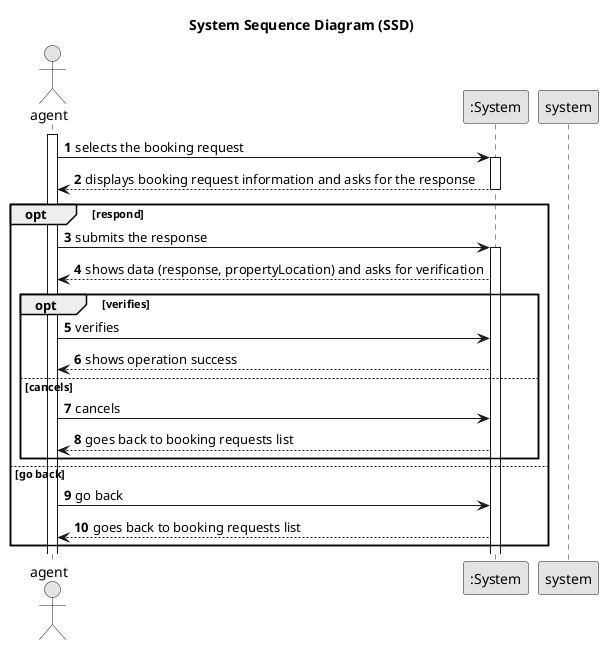 @startuml
skinparam monochrome true
skinparam packageStyle rectangle
skinparam shadowing false

title System Sequence Diagram (SSD)

autonumber

actor "agent" as agent
participant ":System" as System

activate agent

    agent -> System : selects the booking request
    activate System

        System --> agent : displays booking request information and asks for the response
    deactivate System

    opt respond

    agent -> System : submits the response
    activate System

        System --> agent : shows data (response, propertyLocation) and asks for verification

    opt verifies

    agent -> System : verifies

    System --> agent : shows operation success

    else cancels

    agent -> System : cancels

    System --> agent : goes back to booking requests list

    deactivate system

    end opt

    else go back

    agent -> System : go back

    System --> agent : goes back to booking requests list

    end opt

@enduml